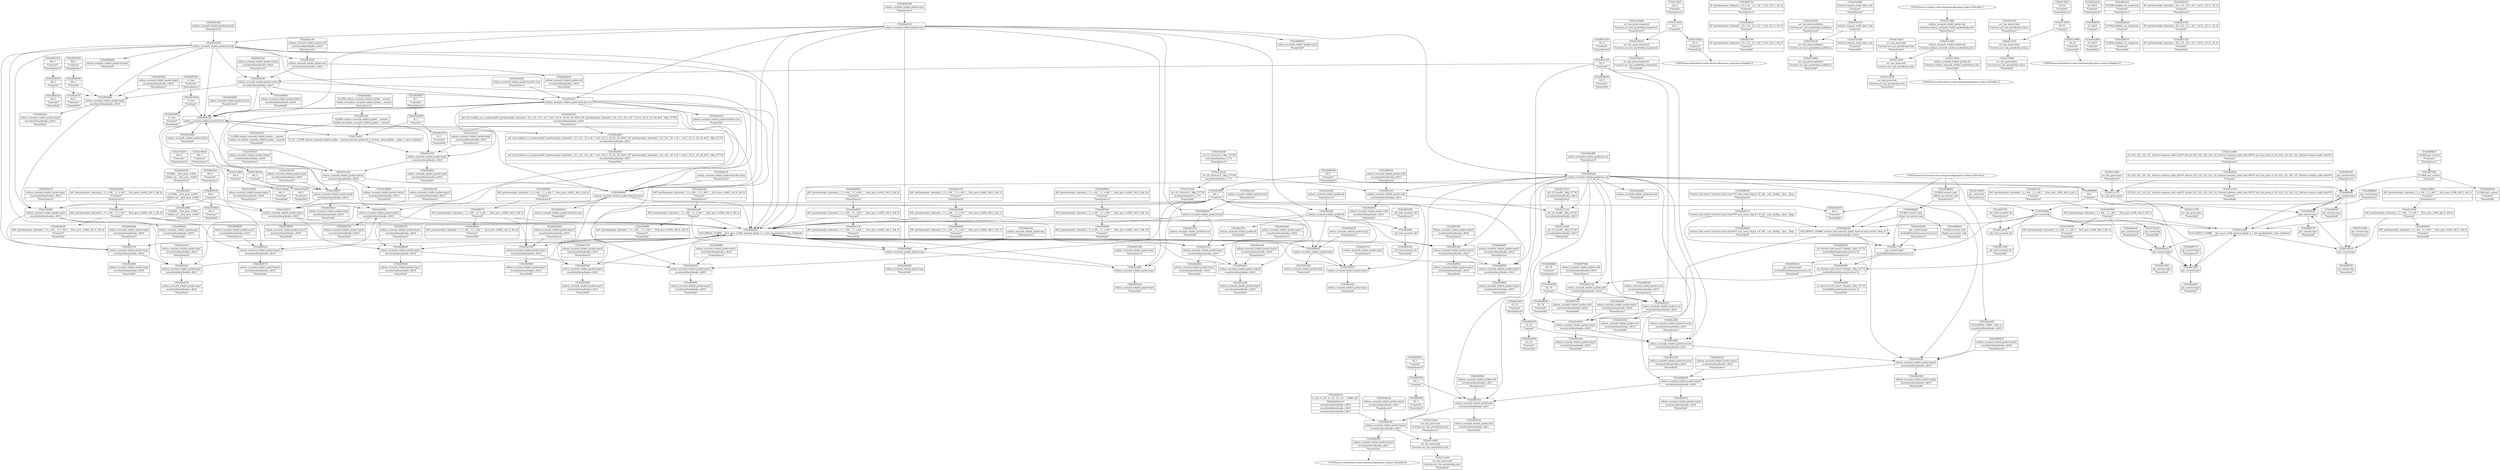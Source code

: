 digraph {
	CE0x4e02960 [shape=record,shape=Mrecord,label="{CE0x4e02960|selinux_secmark_relabel_packet:tmp16|security/selinux/hooks.c,4610}"]
	CE0x40df800 [shape=record,shape=Mrecord,label="{CE0x40df800|i64*_getelementptr_inbounds_(_11_x_i64_,_11_x_i64_*___llvm_gcov_ctr402,_i64_0,_i64_10)|*Constant*|*SummSource*}"]
	CE0x411e370 [shape=record,shape=Mrecord,label="{CE0x411e370|avc_has_perm:entry}"]
	CE0x411e4b0 [shape=record,shape=Mrecord,label="{CE0x411e4b0|avc_has_perm:entry|*SummSource*}"]
	CE0x40ebe30 [shape=record,shape=Mrecord,label="{CE0x40ebe30|get_current:tmp2}"]
	CE0x40d1b20 [shape=record,shape=Mrecord,label="{CE0x40d1b20|selinux_secmark_relabel_packet:do.body}"]
	CE0x40cbb20 [shape=record,shape=Mrecord,label="{CE0x40cbb20|selinux_secmark_relabel_packet:land.lhs.true|*SummSource*}"]
	CE0x40df120 [shape=record,shape=Mrecord,label="{CE0x40df120|selinux_secmark_relabel_packet:call6|security/selinux/hooks.c,4613|*SummSource*}"]
	CE0x41203e0 [shape=record,shape=Mrecord,label="{CE0x41203e0|avc_has_perm:requested|Function::avc_has_perm&Arg::requested::}"]
	CE0x40d1910 [shape=record,shape=Mrecord,label="{CE0x40d1910|i64_3|*Constant*|*SummSource*}"]
	CE0x40f2720 [shape=record,shape=Mrecord,label="{CE0x40f2720|i8*_getelementptr_inbounds_(_25_x_i8_,_25_x_i8_*_.str3,_i32_0,_i32_0)|*Constant*|*SummSource*}"]
	CE0x40ddfb0 [shape=record,shape=Mrecord,label="{CE0x40ddfb0|i64*_getelementptr_inbounds_(_2_x_i64_,_2_x_i64_*___llvm_gcov_ctr98,_i64_0,_i64_1)|*Constant*}"]
	CE0x40d24c0 [shape=record,shape=Mrecord,label="{CE0x40d24c0|selinux_secmark_relabel_packet:tmp1|*SummSink*}"]
	CE0x410c330 [shape=record,shape=Mrecord,label="{CE0x410c330|selinux_secmark_relabel_packet:tmp8|security/selinux/hooks.c,4610}"]
	CE0x40f7640 [shape=record,shape=Mrecord,label="{CE0x40f7640|selinux_secmark_relabel_packet:call4|security/selinux/hooks.c,4610|*SummSource*}"]
	CE0x40f56e0 [shape=record,shape=Mrecord,label="{CE0x40f56e0|selinux_secmark_relabel_packet:tmp5|security/selinux/hooks.c,4610|*SummSink*}"]
	CE0x54d4da0 [shape=record,shape=Mrecord,label="{CE0x54d4da0|GLOBAL:selinux_secmark_relabel_packet.__warned|Global_var:selinux_secmark_relabel_packet.__warned|*SummSource*}"]
	CE0x40eb280 [shape=record,shape=Mrecord,label="{CE0x40eb280|selinux_secmark_relabel_packet:bb|*SummSource*}"]
	CE0x40e3530 [shape=record,shape=Mrecord,label="{CE0x40e3530|i64_2|*Constant*|*SummSource*}"]
	CE0x40ef4e0 [shape=record,shape=Mrecord,label="{CE0x40ef4e0|i8_1|*Constant*|*SummSource*}"]
	CE0x410e7d0 [shape=record,shape=Mrecord,label="{CE0x410e7d0|selinux_secmark_relabel_packet:tmp10|security/selinux/hooks.c,4610|*SummSource*}"]
	CE0x40f4d40 [shape=record,shape=Mrecord,label="{CE0x40f4d40|get_current:entry|*SummSink*}"]
	CE0x411e060 [shape=record,shape=Mrecord,label="{CE0x411e060|i32_(i32,_i32,_i16,_i32,_%struct.common_audit_data*)*_bitcast_(i32_(i32,_i32,_i16,_i32,_%struct.common_audit_data.495*)*_avc_has_perm_to_i32_(i32,_i32,_i16,_i32,_%struct.common_audit_data*)*)|*Constant*|*SummSource*}"]
	CE0x40eeab0 [shape=record,shape=Mrecord,label="{CE0x40eeab0|i64*_getelementptr_inbounds_(_11_x_i64_,_11_x_i64_*___llvm_gcov_ctr402,_i64_0,_i64_8)|*Constant*}"]
	CE0x40f07d0 [shape=record,shape=Mrecord,label="{CE0x40f07d0|get_current:tmp|*SummSink*}"]
	CE0x40dd040 [shape=record,shape=Mrecord,label="{CE0x40dd040|i32_78|*Constant*|*SummSink*}"]
	CE0x40e8110 [shape=record,shape=Mrecord,label="{CE0x40e8110|%struct.task_struct*_(%struct.task_struct**)*_asm_movq_%gs:$_1:P_,$0_,_r,im,_dirflag_,_fpsr_,_flags_}"]
	CE0x4120cb0 [shape=record,shape=Mrecord,label="{CE0x4120cb0|avc_has_perm:auditdata|Function::avc_has_perm&Arg::auditdata::|*SummSource*}"]
	CE0x40f5670 [shape=record,shape=Mrecord,label="{CE0x40f5670|selinux_secmark_relabel_packet:tmp5|security/selinux/hooks.c,4610|*SummSource*}"]
	CE0x40f7920 [shape=record,shape=Mrecord,label="{CE0x40f7920|GLOBAL:get_current|*Constant*}"]
	CE0x40d00f0 [shape=record,shape=Mrecord,label="{CE0x40d00f0|selinux_secmark_relabel_packet:tobool|security/selinux/hooks.c,4610|*SummSink*}"]
	CE0x40f5230 [shape=record,shape=Mrecord,label="{CE0x40f5230|selinux_secmark_relabel_packet:call6|security/selinux/hooks.c,4613}"]
	CE0x40df2e0 [shape=record,shape=Mrecord,label="{CE0x40df2e0|i32_(i32,_i32,_i16,_i32,_%struct.common_audit_data*)*_bitcast_(i32_(i32,_i32,_i16,_i32,_%struct.common_audit_data.495*)*_avc_has_perm_to_i32_(i32,_i32,_i16,_i32,_%struct.common_audit_data*)*)|*Constant*}"]
	CE0x40e7660 [shape=record,shape=Mrecord,label="{CE0x40e7660|_call_void_mcount()_#3|*SummSink*}"]
	CE0x4108c20 [shape=record,shape=Mrecord,label="{CE0x4108c20|selinux_secmark_relabel_packet:tobool1|security/selinux/hooks.c,4610|*SummSource*}"]
	CE0x40d02a0 [shape=record,shape=Mrecord,label="{CE0x40d02a0|selinux_secmark_relabel_packet:if.then}"]
	CE0x40cfc20 [shape=record,shape=Mrecord,label="{CE0x40cfc20|selinux_secmark_relabel_packet:tobool|security/selinux/hooks.c,4610|*SummSource*}"]
	CE0x40f3f30 [shape=record,shape=Mrecord,label="{CE0x40f3f30|i32_1|*Constant*}"]
	"CONST[source:1(input),value:2(dynamic)][purpose:{object}][SrcIdx:1]"
	CE0x40eaf70 [shape=record,shape=Mrecord,label="{CE0x40eaf70|selinux_secmark_relabel_packet:bb|*SummSink*}"]
	CE0x40d1a70 [shape=record,shape=Mrecord,label="{CE0x40d1a70|i64*_getelementptr_inbounds_(_11_x_i64_,_11_x_i64_*___llvm_gcov_ctr402,_i64_0,_i64_1)|*Constant*|*SummSource*}"]
	CE0x40cf530 [shape=record,shape=Mrecord,label="{CE0x40cf530|i64_0|*Constant*}"]
	CE0x40ed500 [shape=record,shape=Mrecord,label="{CE0x40ed500|i64*_getelementptr_inbounds_(_11_x_i64_,_11_x_i64_*___llvm_gcov_ctr402,_i64_0,_i64_9)|*Constant*}"]
	CE0x40dc000 [shape=record,shape=Mrecord,label="{CE0x40dc000|selinux_secmark_relabel_packet:tmp22|security/selinux/hooks.c,4610|*SummSink*}"]
	"CONST[source:2(external),value:2(dynamic)][purpose:{subject}][SrcIdx:2]"
	CE0x40dfa90 [shape=record,shape=Mrecord,label="{CE0x40dfa90|selinux_secmark_relabel_packet:tmp20|security/selinux/hooks.c,4610|*SummSource*}"]
	CE0x40ea9a0 [shape=record,shape=Mrecord,label="{CE0x40ea9a0|i32_22|*Constant*|*SummSource*}"]
	CE0x41200a0 [shape=record,shape=Mrecord,label="{CE0x41200a0|i32_4|*Constant*|*SummSink*}"]
	CE0x410c3a0 [shape=record,shape=Mrecord,label="{CE0x410c3a0|selinux_secmark_relabel_packet:tobool1|security/selinux/hooks.c,4610}"]
	CE0x40ddb40 [shape=record,shape=Mrecord,label="{CE0x40ddb40|get_current:tmp1}"]
	"CONST[source:0(mediator),value:2(dynamic)][purpose:{object}][SnkIdx:2]"
	CE0x40dedf0 [shape=record,shape=Mrecord,label="{CE0x40dedf0|selinux_secmark_relabel_packet:tmp24|security/selinux/hooks.c,4611}"]
	CE0x410f950 [shape=record,shape=Mrecord,label="{CE0x410f950|selinux_secmark_relabel_packet:tmp10|security/selinux/hooks.c,4610|*SummSink*}"]
	CE0x4120210 [shape=record,shape=Mrecord,label="{CE0x4120210|avc_has_perm:requested|Function::avc_has_perm&Arg::requested::|*SummSink*}"]
	CE0x40dfcb0 [shape=record,shape=Mrecord,label="{CE0x40dfcb0|selinux_secmark_relabel_packet:tmp4|security/selinux/hooks.c,4610}"]
	CE0x411f3e0 [shape=record,shape=Mrecord,label="{CE0x411f3e0|avc_has_perm:tsid|Function::avc_has_perm&Arg::tsid::}"]
	CE0x40f45a0 [shape=record,shape=Mrecord,label="{CE0x40f45a0|selinux_secmark_relabel_packet:sid5|security/selinux/hooks.c,4611|*SummSink*}"]
	CE0x4100300 [shape=record,shape=Mrecord,label="{CE0x4100300|i64*_getelementptr_inbounds_(_2_x_i64_,_2_x_i64_*___llvm_gcov_ctr98,_i64_0,_i64_1)|*Constant*|*SummSink*}"]
	CE0x40f5750 [shape=record,shape=Mrecord,label="{CE0x40f5750|selinux_secmark_relabel_packet:tmp6|security/selinux/hooks.c,4610}"]
	CE0x40e6770 [shape=record,shape=Mrecord,label="{CE0x40e6770|get_current:tmp3|*SummSource*}"]
	CE0x411e1f0 [shape=record,shape=Mrecord,label="{CE0x411e1f0|i32_(i32,_i32,_i16,_i32,_%struct.common_audit_data*)*_bitcast_(i32_(i32,_i32,_i16,_i32,_%struct.common_audit_data.495*)*_avc_has_perm_to_i32_(i32,_i32,_i16,_i32,_%struct.common_audit_data*)*)|*Constant*|*SummSink*}"]
	CE0x40f0f30 [shape=record,shape=Mrecord,label="{CE0x40f0f30|i32_4610|*Constant*}"]
	CE0x40d8520 [shape=record,shape=Mrecord,label="{CE0x40d8520|GLOBAL:lockdep_rcu_suspicious|*Constant*}"]
	CE0x40dcfd0 [shape=record,shape=Mrecord,label="{CE0x40dcfd0|i32_78|*Constant*}"]
	CE0x40d5430 [shape=record,shape=Mrecord,label="{CE0x40d5430|_call_void_mcount()_#3|*SummSink*}"]
	CE0x411e790 [shape=record,shape=Mrecord,label="{CE0x411e790|avc_has_perm:entry|*SummSink*}"]
	CE0x40da4b0 [shape=record,shape=Mrecord,label="{CE0x40da4b0|selinux_secmark_relabel_packet:tmp17|security/selinux/hooks.c,4610|*SummSink*}"]
	CE0x413c540 [shape=record,shape=Mrecord,label="{CE0x413c540|get_current:tmp|*SummSource*}"]
	CE0x5591d00 [shape=record,shape=Mrecord,label="{CE0x5591d00|selinux_secmark_relabel_packet:tmp2|*SummSink*}"]
	CE0x410d570 [shape=record,shape=Mrecord,label="{CE0x410d570|selinux_secmark_relabel_packet:tmp10|security/selinux/hooks.c,4610}"]
	CE0x40d8eb0 [shape=record,shape=Mrecord,label="{CE0x40d8eb0|selinux_secmark_relabel_packet:tmp11|security/selinux/hooks.c,4610}"]
	CE0x40ec4f0 [shape=record,shape=Mrecord,label="{CE0x40ec4f0|selinux_secmark_relabel_packet:security|security/selinux/hooks.c,4610|*SummSource*}"]
	CE0x40defd0 [shape=record,shape=Mrecord,label="{CE0x40defd0|selinux_secmark_relabel_packet:tmp24|security/selinux/hooks.c,4611|*SummSink*}"]
	CE0x40f48e0 [shape=record,shape=Mrecord,label="{CE0x40f48e0|GLOBAL:current_task|Global_var:current_task|*SummSink*}"]
	CE0x40d7c30 [shape=record,shape=Mrecord,label="{CE0x40d7c30|selinux_secmark_relabel_packet:call4|security/selinux/hooks.c,4610}"]
	CE0x4109ea0 [shape=record,shape=Mrecord,label="{CE0x4109ea0|i64_5|*Constant*|*SummSource*}"]
	CE0x40cff90 [shape=record,shape=Mrecord,label="{CE0x40cff90|i64_1|*Constant*}"]
	CE0x40f3890 [shape=record,shape=Mrecord,label="{CE0x40f3890|i1_true|*Constant*|*SummSink*}"]
	CE0x40d2d00 [shape=record,shape=Mrecord,label="{CE0x40d2d00|COLLAPSED:_GCMRE___llvm_gcov_ctr402_internal_global_11_x_i64_zeroinitializer:_elem_0:default:}"]
	CE0x40ead40 [shape=record,shape=Mrecord,label="{CE0x40ead40|COLLAPSED:_CMRE:_elem_0::|security/selinux/hooks.c,4610}"]
	CE0x411f4c0 [shape=record,shape=Mrecord,label="{CE0x411f4c0|avc_has_perm:tsid|Function::avc_has_perm&Arg::tsid::|*SummSource*}"]
	CE0x4106980 [shape=record,shape=Mrecord,label="{CE0x4106980|selinux_secmark_relabel_packet:tmp5|security/selinux/hooks.c,4610}"]
	CE0x40f3c10 [shape=record,shape=Mrecord,label="{CE0x40f3c10|selinux_secmark_relabel_packet:tmp23|security/selinux/hooks.c,4610|*SummSource*}"]
	CE0x41401c0 [shape=record,shape=Mrecord,label="{CE0x41401c0|get_current:tmp}"]
	CE0x4122a40 [shape=record,shape=Mrecord,label="{CE0x4122a40|get_current:bb|*SummSink*}"]
	CE0x411fcc0 [shape=record,shape=Mrecord,label="{CE0x411fcc0|avc_has_perm:tclass|Function::avc_has_perm&Arg::tclass::|*SummSource*}"]
	"CONST[source:0(mediator),value:2(dynamic)][purpose:{object}][SnkIdx:1]"
	CE0x41216b0 [shape=record,shape=Mrecord,label="{CE0x41216b0|_ret_i32_%call6,_!dbg_!27745|security/selinux/hooks.c,4613|*SummSink*}"]
	CE0x40df1f0 [shape=record,shape=Mrecord,label="{CE0x40df1f0|selinux_secmark_relabel_packet:call6|security/selinux/hooks.c,4613|*SummSink*}"]
	CE0x40d6b20 [shape=record,shape=Mrecord,label="{CE0x40d6b20|GLOBAL:get_current|*Constant*|*SummSource*}"]
	CE0x40e3880 [shape=record,shape=Mrecord,label="{CE0x40e3880|selinux_secmark_relabel_packet:tmp14|security/selinux/hooks.c,4610|*SummSink*}"]
	CE0x40d0380 [shape=record,shape=Mrecord,label="{CE0x40d0380|i64_1|*Constant*|*SummSource*}"]
	CE0x410afb0 [shape=record,shape=Mrecord,label="{CE0x410afb0|i64_4|*Constant*}"]
	CE0x40dd240 [shape=record,shape=Mrecord,label="{CE0x40dd240|COLLAPSED:_GCMRE_current_task_external_global_%struct.task_struct*:_elem_0::|security/selinux/hooks.c,4610}"]
	CE0x40dc810 [shape=record,shape=Mrecord,label="{CE0x40dc810|i32_22|*Constant*}"]
	CE0x4121310 [shape=record,shape=Mrecord,label="{CE0x4121310|_ret_i32_%call6,_!dbg_!27745|security/selinux/hooks.c,4613}"]
	CE0x40ed750 [shape=record,shape=Mrecord,label="{CE0x40ed750|_call_void_lockdep_rcu_suspicious(i8*_getelementptr_inbounds_(_25_x_i8_,_25_x_i8_*_.str3,_i32_0,_i32_0),_i32_4610,_i8*_getelementptr_inbounds_(_45_x_i8_,_45_x_i8_*_.str12,_i32_0,_i32_0))_#10,_!dbg_!27729|security/selinux/hooks.c,4610|*SummSource*}"]
	CE0x40df920 [shape=record,shape=Mrecord,label="{CE0x40df920|selinux_secmark_relabel_packet:tmp19|security/selinux/hooks.c,4610|*SummSink*}"]
	CE0x40d9ed0 [shape=record,shape=Mrecord,label="{CE0x40d9ed0|selinux_secmark_relabel_packet:call|security/selinux/hooks.c,4610|*SummSink*}"]
	CE0x4121510 [shape=record,shape=Mrecord,label="{CE0x4121510|_ret_i32_%call6,_!dbg_!27745|security/selinux/hooks.c,4613|*SummSource*}"]
	CE0x57aefc0 [shape=record,shape=Mrecord,label="{CE0x57aefc0|0:_i8,_:_GCMR_selinux_secmark_relabel_packet.__warned_internal_global_i8_0,_section_.data.unlikely_,_align_1:_elem_0:default:}"]
	CE0x413c4d0 [shape=record,shape=Mrecord,label="{CE0x413c4d0|COLLAPSED:_GCMRE___llvm_gcov_ctr98_internal_global_2_x_i64_zeroinitializer:_elem_0:default:}"]
	CE0x40d2410 [shape=record,shape=Mrecord,label="{CE0x40d2410|selinux_secmark_relabel_packet:land.lhs.true2|*SummSink*}"]
	CE0x40da8b0 [shape=record,shape=Mrecord,label="{CE0x40da8b0|_ret_%struct.task_struct*_%tmp4,_!dbg_!27714|./arch/x86/include/asm/current.h,14|*SummSink*}"]
	CE0x40d58f0 [shape=record,shape=Mrecord,label="{CE0x40d58f0|selinux_secmark_relabel_packet:tmp13|security/selinux/hooks.c,4610|*SummSink*}"]
	CE0x4108d00 [shape=record,shape=Mrecord,label="{CE0x4108d00|selinux_secmark_relabel_packet:tobool1|security/selinux/hooks.c,4610|*SummSink*}"]
	CE0x40e3750 [shape=record,shape=Mrecord,label="{CE0x40e3750|selinux_secmark_relabel_packet:tmp14|security/selinux/hooks.c,4610|*SummSource*}"]
	"CONST[source:0(mediator),value:2(dynamic)][purpose:{subject}][SnkIdx:0]"
	CE0x40ee1c0 [shape=record,shape=Mrecord,label="{CE0x40ee1c0|selinux_secmark_relabel_packet:tmp17|security/selinux/hooks.c,4610}"]
	CE0x4140290 [shape=record,shape=Mrecord,label="{CE0x4140290|get_current:tmp4|./arch/x86/include/asm/current.h,14|*SummSource*}"]
	CE0x40ed820 [shape=record,shape=Mrecord,label="{CE0x40ed820|_call_void_lockdep_rcu_suspicious(i8*_getelementptr_inbounds_(_25_x_i8_,_25_x_i8_*_.str3,_i32_0,_i32_0),_i32_4610,_i8*_getelementptr_inbounds_(_45_x_i8_,_45_x_i8_*_.str12,_i32_0,_i32_0))_#10,_!dbg_!27729|security/selinux/hooks.c,4610|*SummSink*}"]
	CE0x40f20d0 [shape=record,shape=Mrecord,label="{CE0x40f20d0|selinux_secmark_relabel_packet:tmp11|security/selinux/hooks.c,4610|*SummSink*}"]
	CE0x40ddf00 [shape=record,shape=Mrecord,label="{CE0x40ddf00|i64*_getelementptr_inbounds_(_11_x_i64_,_11_x_i64_*___llvm_gcov_ctr402,_i64_0,_i64_0)|*Constant*|*SummSink*}"]
	CE0x40f43f0 [shape=record,shape=Mrecord,label="{CE0x40f43f0|i32_1|*Constant*|*SummSink*}"]
	CE0x4120370 [shape=record,shape=Mrecord,label="{CE0x4120370|%struct.common_audit_data*_null|*Constant*}"]
	CE0x40d3010 [shape=record,shape=Mrecord,label="{CE0x40d3010|selinux_secmark_relabel_packet:tmp12|security/selinux/hooks.c,4610}"]
	CE0x40eb7a0 [shape=record,shape=Mrecord,label="{CE0x40eb7a0|selinux_secmark_relabel_packet:tmp16|security/selinux/hooks.c,4610|*SummSink*}"]
	CE0x4120e80 [shape=record,shape=Mrecord,label="{CE0x4120e80|_ret_i32_%retval.0,_!dbg_!27728|security/selinux/avc.c,775|*SummSource*}"]
	CE0x40d7450 [shape=record,shape=Mrecord,label="{CE0x40d7450|i8*_getelementptr_inbounds_(_45_x_i8_,_45_x_i8_*_.str12,_i32_0,_i32_0)|*Constant*}"]
	CE0x40d45c0 [shape=record,shape=Mrecord,label="{CE0x40d45c0|0:_i32,_4:_i32,_8:_i32,_12:_i32,_:_CMRE_4,8_|*MultipleSource*|security/selinux/hooks.c,4610|security/selinux/hooks.c,4610|security/selinux/hooks.c,4611}"]
	CE0x40cbbd0 [shape=record,shape=Mrecord,label="{CE0x40cbbd0|i64*_getelementptr_inbounds_(_11_x_i64_,_11_x_i64_*___llvm_gcov_ctr402,_i64_0,_i64_1)|*Constant*}"]
	CE0x40d3360 [shape=record,shape=Mrecord,label="{CE0x40d3360|selinux_secmark_relabel_packet:tmp13|security/selinux/hooks.c,4610}"]
	CE0x40d0040 [shape=record,shape=Mrecord,label="{CE0x40d0040|selinux_secmark_relabel_packet:land.lhs.true2}"]
	CE0x411ddc0 [shape=record,shape=Mrecord,label="{CE0x411ddc0|_call_void_mcount()_#3}"]
	CE0x40e70d0 [shape=record,shape=Mrecord,label="{CE0x40e70d0|get_current:tmp3}"]
	CE0x40d4e20 [shape=record,shape=Mrecord,label="{CE0x40d4e20|selinux_secmark_relabel_packet:tmp|*SummSource*}"]
	CE0x40cfac0 [shape=record,shape=Mrecord,label="{CE0x40cfac0|selinux_secmark_relabel_packet:land.lhs.true}"]
	CE0x40ec930 [shape=record,shape=Mrecord,label="{CE0x40ec930|selinux_secmark_relabel_packet:tmp22|security/selinux/hooks.c,4610}"]
	CE0x40ce410 [shape=record,shape=Mrecord,label="{CE0x40ce410|selinux_secmark_relabel_packet:if.end|*SummSink*}"]
	CE0x40dce50 [shape=record,shape=Mrecord,label="{CE0x40dce50|i64*_getelementptr_inbounds_(_2_x_i64_,_2_x_i64_*___llvm_gcov_ctr98,_i64_0,_i64_1)|*Constant*|*SummSource*}"]
	CE0x40df6e0 [shape=record,shape=Mrecord,label="{CE0x40df6e0|i64*_getelementptr_inbounds_(_11_x_i64_,_11_x_i64_*___llvm_gcov_ctr402,_i64_0,_i64_6)|*Constant*|*SummSink*}"]
	CE0x40ce110 [shape=record,shape=Mrecord,label="{CE0x40ce110|selinux_secmark_relabel_packet:tmp3|*SummSource*}"]
	CE0x40deee0 [shape=record,shape=Mrecord,label="{CE0x40deee0|selinux_secmark_relabel_packet:tmp24|security/selinux/hooks.c,4611|*SummSource*}"]
	CE0x40eb410 [shape=record,shape=Mrecord,label="{CE0x40eb410|i64_1|*Constant*|*SummSink*}"]
	CE0x40cad40 [shape=record,shape=Mrecord,label="{CE0x40cad40|selinux_secmark_relabel_packet:tmp18|security/selinux/hooks.c,4610|*SummSink*}"]
	CE0x411f980 [shape=record,shape=Mrecord,label="{CE0x411f980|i16_42|*Constant*|*SummSink*}"]
	CE0x40cafd0 [shape=record,shape=Mrecord,label="{CE0x40cafd0|selinux_secmark_relabel_packet:tmp1}"]
	CE0x411fd60 [shape=record,shape=Mrecord,label="{CE0x411fd60|avc_has_perm:tclass|Function::avc_has_perm&Arg::tclass::|*SummSink*}"]
	CE0x40f1f70 [shape=record,shape=Mrecord,label="{CE0x40f1f70|selinux_secmark_relabel_packet:tmp11|security/selinux/hooks.c,4610|*SummSource*}"]
	CE0x40ca320 [shape=record,shape=Mrecord,label="{CE0x40ca320|i32_4610|*Constant*|*SummSource*}"]
	CE0x40f7d20 [shape=record,shape=Mrecord,label="{CE0x40f7d20|selinux_secmark_relabel_packet:tmp19|security/selinux/hooks.c,4610|*SummSource*}"]
	CE0x40ddcc0 [shape=record,shape=Mrecord,label="{CE0x40ddcc0|selinux_secmark_relabel_packet:tmp2}"]
	CE0x40f7ba0 [shape=record,shape=Mrecord,label="{CE0x40f7ba0|i64*_getelementptr_inbounds_(_11_x_i64_,_11_x_i64_*___llvm_gcov_ctr402,_i64_0,_i64_10)|*Constant*}"]
	CE0x40dd340 [shape=record,shape=Mrecord,label="{CE0x40dd340|selinux_secmark_relabel_packet:cred|security/selinux/hooks.c,4610|*SummSource*}"]
	CE0x4120c20 [shape=record,shape=Mrecord,label="{CE0x4120c20|avc_has_perm:auditdata|Function::avc_has_perm&Arg::auditdata::}"]
	CE0x40df8b0 [shape=record,shape=Mrecord,label="{CE0x40df8b0|i64*_getelementptr_inbounds_(_11_x_i64_,_11_x_i64_*___llvm_gcov_ctr402,_i64_0,_i64_10)|*Constant*|*SummSink*}"]
	CE0x411eba0 [shape=record,shape=Mrecord,label="{CE0x411eba0|avc_has_perm:ssid|Function::avc_has_perm&Arg::ssid::|*SummSource*}"]
	CE0x40d2c50 [shape=record,shape=Mrecord,label="{CE0x40d2c50|selinux_secmark_relabel_packet:land.lhs.true2|*SummSource*}"]
	CE0x40d1650 [shape=record,shape=Mrecord,label="{CE0x40d1650|i64_3|*Constant*}"]
	CE0x40dd0b0 [shape=record,shape=Mrecord,label="{CE0x40dd0b0|i32_78|*Constant*|*SummSource*}"]
	CE0x40f2670 [shape=record,shape=Mrecord,label="{CE0x40f2670|GLOBAL:lockdep_rcu_suspicious|*Constant*|*SummSink*}"]
	CE0x40f0860 [shape=record,shape=Mrecord,label="{CE0x40f0860|i64_1|*Constant*}"]
	CE0x40db6d0 [shape=record,shape=Mrecord,label="{CE0x40db6d0|i64*_getelementptr_inbounds_(_11_x_i64_,_11_x_i64_*___llvm_gcov_ctr402,_i64_0,_i64_1)|*Constant*|*SummSink*}"]
	CE0x40e75f0 [shape=record,shape=Mrecord,label="{CE0x40e75f0|_call_void_mcount()_#3|*SummSource*}"]
	CE0x40ddbb0 [shape=record,shape=Mrecord,label="{CE0x40ddbb0|get_current:tmp1|*SummSource*}"]
	CE0x40d7530 [shape=record,shape=Mrecord,label="{CE0x40d7530|i8*_getelementptr_inbounds_(_45_x_i8_,_45_x_i8_*_.str12,_i32_0,_i32_0)|*Constant*|*SummSink*}"]
	CE0x40cb1b0 [shape=record,shape=Mrecord,label="{CE0x40cb1b0|selinux_secmark_relabel_packet:call|security/selinux/hooks.c,4610}"]
	CE0x41210d0 [shape=record,shape=Mrecord,label="{CE0x41210d0|i64*_getelementptr_inbounds_(_2_x_i64_,_2_x_i64_*___llvm_gcov_ctr98,_i64_0,_i64_0)|*Constant*}"]
	CE0x40e04c0 [shape=record,shape=Mrecord,label="{CE0x40e04c0|selinux_secmark_relabel_packet:tmp21|security/selinux/hooks.c,4610}"]
	CE0x40de0c0 [shape=record,shape=Mrecord,label="{CE0x40de0c0|selinux_secmark_relabel_packet:land.lhs.true|*SummSink*}"]
	CE0x40d95e0 [shape=record,shape=Mrecord,label="{CE0x40d95e0|selinux_secmark_relabel_packet:tmp15|security/selinux/hooks.c,4610}"]
	CE0x40ca4b0 [shape=record,shape=Mrecord,label="{CE0x40ca4b0|i32_4610|*Constant*|*SummSink*}"]
	CE0x40d4080 [shape=record,shape=Mrecord,label="{CE0x40d4080|i64*_getelementptr_inbounds_(_11_x_i64_,_11_x_i64_*___llvm_gcov_ctr402,_i64_0,_i64_9)|*Constant*|*SummSource*}"]
	CE0x40ec140 [shape=record,shape=Mrecord,label="{CE0x40ec140|selinux_secmark_relabel_packet:call|security/selinux/hooks.c,4610|*SummSource*}"]
	CE0x40dafb0 [shape=record,shape=Mrecord,label="{CE0x40dafb0|get_current:bb}"]
	CE0x40dbb80 [shape=record,shape=Mrecord,label="{CE0x40dbb80|GLOBAL:current_task|Global_var:current_task|*SummSource*}"]
	CE0x40cfb70 [shape=record,shape=Mrecord,label="{CE0x40cfb70|i64_2|*Constant*|*SummSink*}"]
	CE0x40f0270 [shape=record,shape=Mrecord,label="{CE0x40f0270|i64*_getelementptr_inbounds_(_11_x_i64_,_11_x_i64_*___llvm_gcov_ctr402,_i64_0,_i64_6)|*Constant*}"]
	CE0x40cbc80 [shape=record,shape=Mrecord,label="{CE0x40cbc80|selinux_secmark_relabel_packet:tobool|security/selinux/hooks.c,4610}"]
	CE0x40d74c0 [shape=record,shape=Mrecord,label="{CE0x40d74c0|i8*_getelementptr_inbounds_(_45_x_i8_,_45_x_i8_*_.str12,_i32_0,_i32_0)|*Constant*|*SummSource*}"]
	CE0x5591d70 [shape=record,shape=Mrecord,label="{CE0x5591d70|selinux_secmark_relabel_packet:tmp3}"]
	CE0x40ec560 [shape=record,shape=Mrecord,label="{CE0x40ec560|selinux_secmark_relabel_packet:security|security/selinux/hooks.c,4610|*SummSink*}"]
	CE0x410c410 [shape=record,shape=Mrecord,label="{CE0x410c410|selinux_secmark_relabel_packet:tmp8|security/selinux/hooks.c,4610|*SummSource*}"]
	CE0x40ee5a0 [shape=record,shape=Mrecord,label="{CE0x40ee5a0|GLOBAL:selinux_secmark_relabel_packet.__warned|Global_var:selinux_secmark_relabel_packet.__warned}"]
	CE0x40cf960 [shape=record,shape=Mrecord,label="{CE0x40cf960|selinux_secmark_relabel_packet:tmp}"]
	CE0x4e02b60 [shape=record,shape=Mrecord,label="{CE0x4e02b60|selinux_secmark_relabel_packet:tmp16|security/selinux/hooks.c,4610|*SummSource*}"]
	CE0x40f2790 [shape=record,shape=Mrecord,label="{CE0x40f2790|i8*_getelementptr_inbounds_(_25_x_i8_,_25_x_i8_*_.str3,_i32_0,_i32_0)|*Constant*|*SummSink*}"]
	CE0x40d2ed0 [shape=record,shape=Mrecord,label="{CE0x40d2ed0|i64*_getelementptr_inbounds_(_11_x_i64_,_11_x_i64_*___llvm_gcov_ctr402,_i64_0,_i64_0)|*Constant*|*SummSource*}"]
	CE0x411f6c0 [shape=record,shape=Mrecord,label="{CE0x411f6c0|i16_42|*Constant*|*SummSource*}"]
	CE0x411faf0 [shape=record,shape=Mrecord,label="{CE0x411faf0|i32_4|*Constant*}"]
	CE0x41208b0 [shape=record,shape=Mrecord,label="{CE0x41208b0|avc_has_perm:auditdata|Function::avc_has_perm&Arg::auditdata::|*SummSink*}"]
	CE0x40dbe90 [shape=record,shape=Mrecord,label="{CE0x40dbe90|selinux_secmark_relabel_packet:tmp23|security/selinux/hooks.c,4610}"]
	CE0x40d0640 [shape=record,shape=Mrecord,label="{CE0x40d0640|i64_2|*Constant*}"]
	CE0x40cb9c0 [shape=record,shape=Mrecord,label="{CE0x40cb9c0|GLOBAL:__llvm_gcov_ctr402|Global_var:__llvm_gcov_ctr402}"]
	CE0x411ffc0 [shape=record,shape=Mrecord,label="{CE0x411ffc0|i32_4|*Constant*|*SummSource*}"]
	CE0x40dcd80 [shape=record,shape=Mrecord,label="{CE0x40dcd80|selinux_secmark_relabel_packet:do.end|*SummSource*}"]
	CE0x40ed6b0 [shape=record,shape=Mrecord,label="{CE0x40ed6b0|_call_void_lockdep_rcu_suspicious(i8*_getelementptr_inbounds_(_25_x_i8_,_25_x_i8_*_.str3,_i32_0,_i32_0),_i32_4610,_i8*_getelementptr_inbounds_(_45_x_i8_,_45_x_i8_*_.str12,_i32_0,_i32_0))_#10,_!dbg_!27729|security/selinux/hooks.c,4610}"]
	CE0x40d06f0 [shape=record,shape=Mrecord,label="{CE0x40d06f0|selinux_secmark_relabel_packet:tmp|*SummSink*}"]
	"CONST[source:0(mediator),value:0(static)][purpose:{operation}][SnkIdx:3]"
	CE0x410b140 [shape=record,shape=Mrecord,label="{CE0x410b140|selinux_secmark_relabel_packet:tmp9|security/selinux/hooks.c,4610|*SummSource*}"]
	CE0x40d8c00 [shape=record,shape=Mrecord,label="{CE0x40d8c00|i32_0|*Constant*|*SummSink*}"]
	CE0x4120a30 [shape=record,shape=Mrecord,label="{CE0x4120a30|_ret_i32_%retval.0,_!dbg_!27728|security/selinux/avc.c,775}"]
	CE0x40efa90 [shape=record,shape=Mrecord,label="{CE0x40efa90|_call_void_mcount()_#3}"]
	CE0x40dc690 [shape=record,shape=Mrecord,label="{CE0x40dc690|selinux_secmark_relabel_packet:tmp21|security/selinux/hooks.c,4610|*SummSource*}"]
	CE0x40f4c80 [shape=record,shape=Mrecord,label="{CE0x40f4c80|get_current:entry|*SummSource*}"]
	CE0x4108c90 [shape=record,shape=Mrecord,label="{CE0x4108c90|i64_5|*Constant*}"]
	CE0x410b0d0 [shape=record,shape=Mrecord,label="{CE0x410b0d0|i64_4|*Constant*|*SummSink*}"]
	CE0x40cb080 [shape=record,shape=Mrecord,label="{CE0x40cb080|selinux_secmark_relabel_packet:if.then|*SummSource*}"]
	CE0x40ee610 [shape=record,shape=Mrecord,label="{CE0x40ee610|selinux_secmark_relabel_packet:tmp7|security/selinux/hooks.c,4610|*SummSource*}"]
	CE0x40f3d70 [shape=record,shape=Mrecord,label="{CE0x40f3d70|selinux_secmark_relabel_packet:tmp23|security/selinux/hooks.c,4610|*SummSink*}"]
	CE0x40d80a0 [shape=record,shape=Mrecord,label="{CE0x40d80a0|selinux_secmark_relabel_packet:if.end}"]
	CE0x411fc50 [shape=record,shape=Mrecord,label="{CE0x411fc50|avc_has_perm:tclass|Function::avc_has_perm&Arg::tclass::}"]
	CE0x40df990 [shape=record,shape=Mrecord,label="{CE0x40df990|selinux_secmark_relabel_packet:tmp20|security/selinux/hooks.c,4610}"]
	CE0x40d1440 [shape=record,shape=Mrecord,label="{CE0x40d1440|selinux_secmark_relabel_packet:do.body|*SummSource*}"]
	CE0x40ee150 [shape=record,shape=Mrecord,label="{CE0x40ee150|i64*_getelementptr_inbounds_(_11_x_i64_,_11_x_i64_*___llvm_gcov_ctr402,_i64_0,_i64_9)|*Constant*|*SummSink*}"]
	CE0x40f4af0 [shape=record,shape=Mrecord,label="{CE0x40f4af0|get_current:entry}"]
	CE0x40d2200 [shape=record,shape=Mrecord,label="{CE0x40d2200|_call_void_mcount()_#3|*SummSource*}"]
	CE0x40d9ad0 [shape=record,shape=Mrecord,label="{CE0x40d9ad0|selinux_secmark_relabel_packet:do.end}"]
	CE0x40dfbb0 [shape=record,shape=Mrecord,label="{CE0x40dfbb0|selinux_secmark_relabel_packet:tmp20|security/selinux/hooks.c,4610|*SummSink*}"]
	CE0x40ebea0 [shape=record,shape=Mrecord,label="{CE0x40ebea0|get_current:tmp2|*SummSource*}"]
	CE0x40d9570 [shape=record,shape=Mrecord,label="{CE0x40d9570|selinux_secmark_relabel_packet:tmp15|security/selinux/hooks.c,4610|*SummSink*}"]
	CE0x40f3700 [shape=record,shape=Mrecord,label="{CE0x40f3700|i1_true|*Constant*|*SummSource*}"]
	CE0x40f2da0 [shape=record,shape=Mrecord,label="{CE0x40f2da0|selinux_secmark_relabel_packet:tmp7|security/selinux/hooks.c,4610}"]
	CE0x40ce3a0 [shape=record,shape=Mrecord,label="{CE0x40ce3a0|selinux_secmark_relabel_packet:if.end|*SummSource*}"]
	CE0x40e39e0 [shape=record,shape=Mrecord,label="{CE0x40e39e0|i1_true|*Constant*}"]
	CE0x40ebf90 [shape=record,shape=Mrecord,label="{CE0x40ebf90|selinux_secmark_relabel_packet:tmp6|security/selinux/hooks.c,4610|*SummSink*}"]
	CE0x40dbd10 [shape=record,shape=Mrecord,label="{CE0x40dbd10|selinux_secmark_relabel_packet:tmp22|security/selinux/hooks.c,4610|*SummSource*}"]
	CE0x40e7000 [shape=record,shape=Mrecord,label="{CE0x40e7000|get_current:tmp2|*SummSink*}"]
	CE0x40d5380 [shape=record,shape=Mrecord,label="{CE0x40d5380|selinux_secmark_relabel_packet:entry|*SummSource*}"]
	CE0x40ea880 [shape=record,shape=Mrecord,label="{CE0x40ea880|GLOBAL:__llvm_gcov_ctr402|Global_var:__llvm_gcov_ctr402|*SummSink*}"]
	CE0x54d4e70 [shape=record,shape=Mrecord,label="{CE0x54d4e70|GLOBAL:selinux_secmark_relabel_packet.__warned|Global_var:selinux_secmark_relabel_packet.__warned|*SummSink*}"]
	CE0x40d3560 [shape=record,shape=Mrecord,label="{CE0x40d3560|selinux_secmark_relabel_packet:tmp14|security/selinux/hooks.c,4610}"]
	CE0x40d9650 [shape=record,shape=Mrecord,label="{CE0x40d9650|selinux_secmark_relabel_packet:tmp15|security/selinux/hooks.c,4610|*SummSource*}"]
	CE0x40f4dd0 [shape=record,shape=Mrecord,label="{CE0x40f4dd0|_ret_%struct.task_struct*_%tmp4,_!dbg_!27714|./arch/x86/include/asm/current.h,14}"]
	CE0x4120ef0 [shape=record,shape=Mrecord,label="{CE0x4120ef0|_ret_i32_%retval.0,_!dbg_!27728|security/selinux/avc.c,775|*SummSink*}"]
	CE0x40dd1d0 [shape=record,shape=Mrecord,label="{CE0x40dd1d0|selinux_secmark_relabel_packet:cred|security/selinux/hooks.c,4610}"]
	CE0x40f4260 [shape=record,shape=Mrecord,label="{CE0x40f4260|i32_1|*Constant*|*SummSource*}"]
	CE0x40dba80 [shape=record,shape=Mrecord,label="{CE0x40dba80|GLOBAL:current_task|Global_var:current_task}"]
	CE0x40e2e70 [shape=record,shape=Mrecord,label="{CE0x40e2e70|selinux_secmark_relabel_packet:tmp7|security/selinux/hooks.c,4610|*SummSink*}"]
	CE0x40ed640 [shape=record,shape=Mrecord,label="{CE0x40ed640|i8*_getelementptr_inbounds_(_25_x_i8_,_25_x_i8_*_.str3,_i32_0,_i32_0)|*Constant*}"]
	CE0x40eab00 [shape=record,shape=Mrecord,label="{CE0x40eab00|i32_22|*Constant*|*SummSink*}"]
	CE0x411f530 [shape=record,shape=Mrecord,label="{CE0x411f530|avc_has_perm:tsid|Function::avc_has_perm&Arg::tsid::|*SummSink*}"]
	CE0x40f4730 [shape=record,shape=Mrecord,label="{CE0x40f4730|selinux_secmark_relabel_packet:sid5|security/selinux/hooks.c,4611}"]
	CE0x410d470 [shape=record,shape=Mrecord,label="{CE0x410d470|selinux_secmark_relabel_packet:tmp9|security/selinux/hooks.c,4610}"]
	CE0x40cb520 [shape=record,shape=Mrecord,label="{CE0x40cb520|GLOBAL:__llvm_gcov_ctr402|Global_var:__llvm_gcov_ctr402|*SummSource*}"]
	CE0x411ed00 [shape=record,shape=Mrecord,label="{CE0x411ed00|selinux_secmark_relabel_packet:sid|Function::selinux_secmark_relabel_packet&Arg::sid::}"]
	CE0x40ec1e0 [shape=record,shape=Mrecord,label="{CE0x40ec1e0|i32_0|*Constant*}"]
	CE0x40e7720 [shape=record,shape=Mrecord,label="{CE0x40e7720|get_current:tmp4|./arch/x86/include/asm/current.h,14}"]
	CE0x4120760 [shape=record,shape=Mrecord,label="{CE0x4120760|%struct.common_audit_data*_null|*Constant*|*SummSink*}"]
	CE0x40dc9a0 [shape=record,shape=Mrecord,label="{CE0x40dc9a0|selinux_secmark_relabel_packet:tmp21|security/selinux/hooks.c,4610|*SummSink*}"]
	CE0x40d2e60 [shape=record,shape=Mrecord,label="{CE0x40d2e60|i64*_getelementptr_inbounds_(_11_x_i64_,_11_x_i64_*___llvm_gcov_ctr402,_i64_0,_i64_0)|*Constant*}"]
	CE0x4122880 [shape=record,shape=Mrecord,label="{CE0x4122880|get_current:bb|*SummSource*}"]
	CE0x40e68a0 [shape=record,shape=Mrecord,label="{CE0x40e68a0|get_current:tmp3|*SummSink*}"]
	CE0x40dba10 [shape=record,shape=Mrecord,label="{CE0x40dba10|get_current:tmp4|./arch/x86/include/asm/current.h,14|*SummSink*}"]
	CE0x411ef00 [shape=record,shape=Mrecord,label="{CE0x411ef00|selinux_secmark_relabel_packet:sid|Function::selinux_secmark_relabel_packet&Arg::sid::|*SummSource*}"]
	CE0x411f650 [shape=record,shape=Mrecord,label="{CE0x411f650|i16_42|*Constant*}"]
	CE0x40dd720 [shape=record,shape=Mrecord,label="{CE0x40dd720|get_current:tmp1|*SummSink*}"]
	CE0x40d66d0 [shape=record,shape=Mrecord,label="{CE0x40d66d0|%struct.task_struct*_(%struct.task_struct**)*_asm_movq_%gs:$_1:P_,$0_,_r,im,_dirflag_,_fpsr_,_flags_|*SummSink*}"]
	CE0x40ddc50 [shape=record,shape=Mrecord,label="{CE0x40ddc50|selinux_secmark_relabel_packet:tmp2|*SummSource*}"]
	CE0x40edf50 [shape=record,shape=Mrecord,label="{CE0x40edf50|selinux_secmark_relabel_packet:tmp8|security/selinux/hooks.c,4610|*SummSink*}"]
	CE0x40cf4c0 [shape=record,shape=Mrecord,label="{CE0x40cf4c0|selinux_secmark_relabel_packet:tmp4|security/selinux/hooks.c,4610|*SummSink*}"]
	CE0x40f25e0 [shape=record,shape=Mrecord,label="{CE0x40f25e0|GLOBAL:lockdep_rcu_suspicious|*Constant*|*SummSource*}"]
	CE0x40dad60 [shape=record,shape=Mrecord,label="{CE0x40dad60|selinux_secmark_relabel_packet:do.end|*SummSink*}"]
	CE0x40da6c0 [shape=record,shape=Mrecord,label="{CE0x40da6c0|selinux_secmark_relabel_packet:tmp18|security/selinux/hooks.c,4610}"]
	CE0x411ec40 [shape=record,shape=Mrecord,label="{CE0x411ec40|avc_has_perm:ssid|Function::avc_has_perm&Arg::ssid::|*SummSink*}"]
	CE0x4109e30 [shape=record,shape=Mrecord,label="{CE0x4109e30|i64_5|*Constant*|*SummSink*}"]
	CE0x40d9320 [shape=record,shape=Mrecord,label="{CE0x40d9320|i64*_getelementptr_inbounds_(_11_x_i64_,_11_x_i64_*___llvm_gcov_ctr402,_i64_0,_i64_8)|*Constant*|*SummSink*}"]
	CE0x40f0420 [shape=record,shape=Mrecord,label="{CE0x40f0420|i64*_getelementptr_inbounds_(_2_x_i64_,_2_x_i64_*___llvm_gcov_ctr98,_i64_0,_i64_0)|*Constant*|*SummSink*}"]
	CE0x40d65f0 [shape=record,shape=Mrecord,label="{CE0x40d65f0|%struct.task_struct*_(%struct.task_struct**)*_asm_movq_%gs:$_1:P_,$0_,_r,im,_dirflag_,_fpsr_,_flags_|*SummSource*}"]
	CE0x40cf5a0 [shape=record,shape=Mrecord,label="{CE0x40cf5a0|i64_0|*Constant*|*SummSource*}"]
	CE0x40da440 [shape=record,shape=Mrecord,label="{CE0x40da440|selinux_secmark_relabel_packet:tmp17|security/selinux/hooks.c,4610|*SummSource*}"]
	CE0x40cac40 [shape=record,shape=Mrecord,label="{CE0x40cac40|selinux_secmark_relabel_packet:tmp18|security/selinux/hooks.c,4610|*SummSource*}"]
	CE0x40efa20 [shape=record,shape=Mrecord,label="{CE0x40efa20|selinux_secmark_relabel_packet:tmp3|*SummSink*}"]
	CE0x40d6cb0 [shape=record,shape=Mrecord,label="{CE0x40d6cb0|GLOBAL:get_current|*Constant*|*SummSink*}"]
	CE0x40f1260 [shape=record,shape=Mrecord,label="{CE0x40f1260|selinux_secmark_relabel_packet:tmp19|security/selinux/hooks.c,4610}"]
	CE0x40e0100 [shape=record,shape=Mrecord,label="{CE0x40e0100|selinux_secmark_relabel_packet:cred|security/selinux/hooks.c,4610|*SummSink*}"]
	CE0x40ec250 [shape=record,shape=Mrecord,label="{CE0x40ec250|i32_0|*Constant*|*SummSource*}"]
	CE0x40f1680 [shape=record,shape=Mrecord,label="{CE0x40f1680|selinux_secmark_relabel_packet:tmp4|security/selinux/hooks.c,4610|*SummSource*}"]
	CE0x40f00f0 [shape=record,shape=Mrecord,label="{CE0x40f00f0|selinux_secmark_relabel_packet:tmp12|security/selinux/hooks.c,4610|*SummSink*}"]
	CE0x40eb520 [shape=record,shape=Mrecord,label="{CE0x40eb520|selinux_secmark_relabel_packet:entry}"]
	CE0x40da0b0 [shape=record,shape=Mrecord,label="{CE0x40da0b0|selinux_secmark_relabel_packet:tmp6|security/selinux/hooks.c,4610|*SummSource*}"]
	CE0x40ef350 [shape=record,shape=Mrecord,label="{CE0x40ef350|i8_1|*Constant*|*SummSink*}"]
	CE0x40f49e0 [shape=record,shape=Mrecord,label="{CE0x40f49e0|selinux_secmark_relabel_packet:sid5|security/selinux/hooks.c,4611|*SummSource*}"]
	CE0x411e920 [shape=record,shape=Mrecord,label="{CE0x411e920|avc_has_perm:ssid|Function::avc_has_perm&Arg::ssid::}"]
	CE0x411f030 [shape=record,shape=Mrecord,label="{CE0x411f030|selinux_secmark_relabel_packet:sid|Function::selinux_secmark_relabel_packet&Arg::sid::|*SummSink*}"]
	CE0x40cb680 [shape=record,shape=Mrecord,label="{CE0x40cb680|selinux_secmark_relabel_packet:if.then|*SummSink*}"]
	CE0x41204b0 [shape=record,shape=Mrecord,label="{CE0x41204b0|avc_has_perm:requested|Function::avc_has_perm&Arg::requested::|*SummSource*}"]
	CE0x4128810 [shape=record,shape=Mrecord,label="{CE0x4128810|i64*_getelementptr_inbounds_(_2_x_i64_,_2_x_i64_*___llvm_gcov_ctr98,_i64_0,_i64_0)|*Constant*|*SummSource*}"]
	CE0x40df400 [shape=record,shape=Mrecord,label="{CE0x40df400|i64*_getelementptr_inbounds_(_11_x_i64_,_11_x_i64_*___llvm_gcov_ctr402,_i64_0,_i64_6)|*Constant*|*SummSource*}"]
	CE0x40d1180 [shape=record,shape=Mrecord,label="{CE0x40d1180|selinux_secmark_relabel_packet:tmp1|*SummSource*}"]
	CE0x40eadb0 [shape=record,shape=Mrecord,label="{CE0x40eadb0|selinux_secmark_relabel_packet:security|security/selinux/hooks.c,4610}"]
	CE0x40d92b0 [shape=record,shape=Mrecord,label="{CE0x40d92b0|i64*_getelementptr_inbounds_(_11_x_i64_,_11_x_i64_*___llvm_gcov_ctr402,_i64_0,_i64_8)|*Constant*|*SummSource*}"]
	CE0x4106850 [shape=record,shape=Mrecord,label="{CE0x4106850|i64_0|*Constant*|*SummSink*}"]
	CE0x40eb900 [shape=record,shape=Mrecord,label="{CE0x40eb900|i8_1|*Constant*}"]
	CE0x40da810 [shape=record,shape=Mrecord,label="{CE0x40da810|_ret_%struct.task_struct*_%tmp4,_!dbg_!27714|./arch/x86/include/asm/current.h,14|*SummSource*}"]
	CE0x40eff90 [shape=record,shape=Mrecord,label="{CE0x40eff90|selinux_secmark_relabel_packet:tmp12|security/selinux/hooks.c,4610|*SummSource*}"]
	CE0x40d3460 [shape=record,shape=Mrecord,label="{CE0x40d3460|selinux_secmark_relabel_packet:tmp13|security/selinux/hooks.c,4610|*SummSource*}"]
	CE0x40d0d60 [shape=record,shape=Mrecord,label="{CE0x40d0d60|selinux_secmark_relabel_packet:do.body|*SummSink*}"]
	CE0x57af0c0 [shape=record,shape=Mrecord,label="{CE0x57af0c0|i64_4|*Constant*|*SummSource*}"]
	CE0x40d01a0 [shape=record,shape=Mrecord,label="{CE0x40d01a0|i64_3|*Constant*|*SummSink*}"]
	CE0x40d0850 [shape=record,shape=Mrecord,label="{CE0x40d0850|selinux_secmark_relabel_packet:entry|*SummSink*}"]
	CE0x41206f0 [shape=record,shape=Mrecord,label="{CE0x41206f0|%struct.common_audit_data*_null|*Constant*|*SummSource*}"]
	CE0x40f1840 [shape=record,shape=Mrecord,label="{CE0x40f1840|selinux_secmark_relabel_packet:bb}"]
	CE0x410d5e0 [shape=record,shape=Mrecord,label="{CE0x410d5e0|selinux_secmark_relabel_packet:tmp9|security/selinux/hooks.c,4610|*SummSink*}"]
	CE0x40f77a0 [shape=record,shape=Mrecord,label="{CE0x40f77a0|selinux_secmark_relabel_packet:call4|security/selinux/hooks.c,4610|*SummSink*}"]
	CE0x40cb9c0 -> CE0x40ea880
	CE0x411e370 -> CE0x411e790
	CE0x411e060 -> CE0x40df2e0
	CE0x4122880 -> CE0x40dafb0
	CE0x4128810 -> CE0x41210d0
	CE0x40d0040 -> CE0x40d3360
	CE0x40cfac0 -> CE0x40de0c0
	CE0x40f0270 -> CE0x40d3360
	CE0x40cff90 -> CE0x40cafd0
	CE0x40f5230 -> CE0x40df1f0
	CE0x40d9ad0 -> CE0x40f4730
	CE0x40ec1e0 -> CE0x40eadb0
	CE0x40e04c0 -> CE0x40eadb0
	CE0x40dbd10 -> CE0x40ec930
	CE0x40ea9a0 -> CE0x40dc810
	CE0x40ddfb0 -> CE0x4100300
	CE0x40f7ba0 -> CE0x40f1260
	CE0x40d7c30 -> CE0x40dd1d0
	CE0x40eb520 -> CE0x40cafd0
	CE0x411faf0 -> CE0x41200a0
	CE0x40deee0 -> CE0x40dedf0
	CE0x40df120 -> CE0x40f5230
	CE0x40f25e0 -> CE0x40d8520
	CE0x40ec1e0 -> CE0x40dd1d0
	CE0x40ec1e0 -> CE0x40cbc80
	CE0x40d9ad0 -> CE0x40f5230
	CE0x410c3a0 -> CE0x4108d00
	CE0x40cff90 -> CE0x4e02960
	CE0x40dfcb0 -> CE0x40cf4c0
	CE0x40cbbd0 -> CE0x40d2d00
	CE0x411ef00 -> CE0x411ed00
	CE0x40d1a70 -> CE0x40cbbd0
	CE0x40eb900 -> CE0x57aefc0
	CE0x410d570 -> CE0x40d2d00
	CE0x40f4260 -> CE0x40f3f30
	CE0x40d2d00 -> CE0x40d3360
	CE0x41401c0 -> CE0x40ddb40
	CE0x4120e80 -> CE0x4120a30
	"CONST[source:1(input),value:2(dynamic)][purpose:{object}][SrcIdx:1]" -> CE0x411ef00
	CE0x40cff90 -> CE0x40f2da0
	CE0x40f1840 -> CE0x40efa90
	CE0x40d74c0 -> CE0x40d7450
	CE0x40e3750 -> CE0x40d3560
	CE0x4108c20 -> CE0x410c3a0
	CE0x40ddb40 -> CE0x413c4d0
	CE0x40cb9c0 -> CE0x410d570
	CE0x57aefc0 -> CE0x410c330
	CE0x40ebe30 -> CE0x40e70d0
	CE0x40da0b0 -> CE0x40f5750
	CE0x40d02a0 -> CE0x57aefc0
	CE0x40ec4f0 -> CE0x40eadb0
	CE0x40d2d00 -> CE0x40d95e0
	CE0x40dafb0 -> CE0x40e7720
	CE0x41200a0 -> "CONST[source:0(mediator),value:0(static)][purpose:{operation}][SnkIdx:3]"
	CE0x40dbe90 -> CE0x40f4730
	CE0x40e70d0 -> CE0x40e68a0
	CE0x40df990 -> CE0x40dfbb0
	CE0x40dd0b0 -> CE0x40dcfd0
	CE0x40ce110 -> CE0x5591d70
	CE0x410d570 -> CE0x410f950
	CE0x411f4c0 -> CE0x411f3e0
	CE0x40d0040 -> CE0x40d02a0
	CE0x40d0040 -> CE0x40d2d00
	CE0x4121310 -> CE0x41216b0
	CE0x40eb520 -> CE0x40d9ad0
	CE0x40f4730 -> CE0x40f45a0
	CE0x40e6770 -> CE0x40e70d0
	CE0x40ed500 -> CE0x40ee1c0
	CE0x411e4b0 -> CE0x411e370
	CE0x40ee5a0 -> CE0x54d4e70
	CE0x40f0860 -> CE0x40ddb40
	CE0x40cf5a0 -> CE0x40cf530
	CE0x410d470 -> CE0x410d570
	CE0x40eb520 -> CE0x40cf960
	CE0x40cbc80 -> CE0x40cfac0
	CE0x4106980 -> CE0x40f56e0
	CE0x40e8110 -> CE0x40e7720
	CE0x40d8520 -> CE0x40f2670
	CE0x40ee5a0 -> CE0x410c330
	CE0x40f0860 -> CE0x40e70d0
	CE0x40dcfd0 -> CE0x40dd040
	CE0x40cfac0 -> CE0x40d8eb0
	CE0x57af0c0 -> CE0x410afb0
	CE0x40d02a0 -> CE0x40d2d00
	CE0x410b140 -> CE0x410d470
	CE0x40d3460 -> CE0x40d3360
	CE0x40f7920 -> CE0x40f4af0
	CE0x40df990 -> CE0x40d2d00
	CE0x40d1650 -> CE0x40d01a0
	CE0x40eeab0 -> CE0x40d95e0
	CE0x40f7ba0 -> CE0x40df8b0
	CE0x40d9ad0 -> CE0x40df990
	CE0x40cf530 -> CE0x4106850
	CE0x40e04c0 -> CE0x40dc9a0
	CE0x40eb520 -> CE0x40cfac0
	CE0x40cfac0 -> CE0x40d2d00
	CE0x40cfac0 -> CE0x40d02a0
	CE0x40d7450 -> CE0x40d7530
	CE0x40dedf0 -> CE0x40defd0
	CE0x40dcfd0 -> CE0x40dd1d0
	CE0x40cafd0 -> CE0x40d24c0
	CE0x40f3f30 -> CE0x40f4730
	CE0x40d4e20 -> CE0x40cf960
	CE0x40da6c0 -> CE0x40cad40
	CE0x4108c90 -> CE0x4109e30
	CE0x40eb520 -> CE0x40d0850
	CE0x411fcc0 -> CE0x411fc50
	CE0x4120a30 -> CE0x40f5230
	CE0x40ddfb0 -> CE0x413c4d0
	CE0x40dc810 -> CE0x40eadb0
	CE0x410c330 -> CE0x40edf50
	CE0x40d45c0 -> CE0x40dedf0
	CE0x40da810 -> CE0x40f4dd0
	CE0x40d95e0 -> CE0x4e02960
	CE0x40f4af0 -> CE0x40ddb40
	CE0x411ddc0 -> CE0x40e7660
	CE0x40ead40 -> CE0x40ec930
	CE0x40ebe30 -> CE0x40e7000
	CE0x40cbc80 -> CE0x40d00f0
	CE0x40d9ad0 -> CE0x4121310
	CE0x40dafb0 -> CE0x40ebe30
	CE0x40eb520 -> CE0x40d02a0
	CE0x40d8eb0 -> CE0x40d3010
	CE0x40d1b20 -> CE0x40d0040
	CE0x40ddcc0 -> CE0x5591d70
	CE0x40d3560 -> CE0x40e3880
	CE0x40df400 -> CE0x40f0270
	CE0x40defd0 -> "CONST[source:0(mediator),value:2(dynamic)][purpose:{subject}][SnkIdx:0]"
	CE0x40d0380 -> CE0x40cff90
	CE0x41206f0 -> CE0x4120370
	CE0x40dba80 -> CE0x40e7720
	CE0x40e7720 -> CE0x40dba10
	CE0x40dc810 -> CE0x40eab00
	CE0x40cff90 -> CE0x40d3010
	CE0x40e7720 -> CE0x40f4dd0
	CE0x40cbc80 -> CE0x40dfcb0
	CE0x40f4730 -> CE0x40dedf0
	CE0x40ddbb0 -> CE0x40ddb40
	CE0x411eba0 -> CE0x411e920
	CE0x40cfac0 -> CE0x410d570
	CE0x40cbc80 -> CE0x40d02a0
	CE0x40dba80 -> CE0x40f48e0
	CE0x40da440 -> CE0x40ee1c0
	CE0x411ed00 -> CE0x411f3e0
	CE0x40cff90 -> CE0x40eb410
	CE0x411f6c0 -> CE0x411f650
	CE0x40eff90 -> CE0x40d3010
	CE0x40dafb0 -> CE0x40e70d0
	CE0x40cb9c0 -> CE0x4106980
	CE0x40ddb40 -> CE0x40dd720
	"CONST[source:2(external),value:2(dynamic)][purpose:{subject}][SrcIdx:2]" -> CE0x40dbb80
	CE0x4120370 -> CE0x4120c20
	CE0x40ee1c0 -> CE0x40da4b0
	CE0x40f1840 -> CE0x40ddcc0
	CE0x40f5750 -> CE0x40ebf90
	CE0x40f2720 -> CE0x40ed640
	CE0x40f7920 -> CE0x40d6cb0
	CE0x411ed00 -> CE0x411f030
	CE0x413c4d0 -> CE0x40ebe30
	CE0x411f650 -> CE0x411f980
	CE0x41210d0 -> CE0x40f0420
	CE0x4106980 -> CE0x40d2d00
	CE0x410c3a0 -> CE0x410d470
	CE0x40d1440 -> CE0x40d1b20
	CE0x40cb080 -> CE0x40d02a0
	CE0x40f0270 -> CE0x40df6e0
	CE0x411e920 -> CE0x411ec40
	CE0x40eb520 -> CE0x40d1b20
	CE0x40cff90 -> CE0x40da6c0
	CE0x411f980 -> "CONST[source:0(mediator),value:2(dynamic)][purpose:{object}][SnkIdx:2]"
	CE0x40ed6b0 -> CE0x40ed820
	CE0x40d6b20 -> CE0x40f7920
	CE0x40d9ad0 -> CE0x411e370
	CE0x40cff90 -> CE0x40df990
	CE0x40d2d00 -> CE0x40f1260
	CE0x40f2da0 -> CE0x40d2d00
	CE0x4120cb0 -> CE0x4120c20
	CE0x40dafb0 -> CE0x411ddc0
	CE0x40f4af0 -> CE0x413c4d0
	CE0x410e7d0 -> CE0x410d570
	CE0x40cb1b0 -> CE0x40cbc80
	CE0x54d4da0 -> CE0x40ee5a0
	CE0x40e8110 -> CE0x40dd240
	CE0x40eb520 -> CE0x40d0040
	CE0x40dd240 -> CE0x40e7720
	CE0x4109ea0 -> CE0x4108c90
	CE0x40d3360 -> CE0x40d58f0
	CE0x4108c90 -> CE0x410d470
	CE0x40eeab0 -> CE0x40d9320
	CE0x40cb520 -> CE0x40cb9c0
	CE0x40dfa90 -> CE0x40df990
	CE0x40d0640 -> CE0x40dfcb0
	CE0x40cff90 -> CE0x5591d70
	CE0x40eb280 -> CE0x40f1840
	CE0x40d1b20 -> CE0x40dfcb0
	CE0x5591d70 -> CE0x40efa20
	CE0x40d1910 -> CE0x40d1650
	CE0x40f3c10 -> CE0x40dbe90
	CE0x40f0270 -> CE0x40d2d00
	CE0x40ef4e0 -> CE0x40eb900
	CE0x40cfac0 -> CE0x40d3010
	CE0x40f7d20 -> CE0x40f1260
	CE0x40d02a0 -> CE0x4e02960
	CE0x40d1180 -> CE0x40cafd0
	CE0x40cfac0 -> CE0x410c330
	CE0x40d3010 -> CE0x40d2d00
	CE0x41401c0 -> CE0x40f07d0
	CE0x40f4dd0 -> CE0x40da8b0
	CE0x40d9ad0 -> CE0x40dad60
	CE0x40f5750 -> CE0x40f2da0
	CE0x40ec250 -> CE0x40ec1e0
	CE0x411f3e0 -> CE0x411f530
	CE0x40ca320 -> CE0x40f0f30
	CE0x40ec930 -> CE0x40dc000
	CE0x410afb0 -> CE0x410b0d0
	CE0x40cf530 -> CE0x410d570
	CE0x40dd1d0 -> CE0x40e0100
	CE0x40cf960 -> CE0x40d06f0
	CE0x40cb1b0 -> CE0x40d9ed0
	CE0x40ebea0 -> CE0x40ebe30
	CE0x40ec930 -> CE0x40dbe90
	CE0x40eeab0 -> CE0x40d2d00
	CE0x4e02960 -> CE0x40eb7a0
	CE0x40ddc50 -> CE0x40ddcc0
	CE0x40df800 -> CE0x40f7ba0
	CE0x40f1680 -> CE0x40dfcb0
	CE0x40d80a0 -> CE0x40ce410
	CE0x40ed640 -> CE0x40f2790
	CE0x40ee610 -> CE0x40f2da0
	CE0x40d9ad0 -> CE0x40dedf0
	CE0x40eb900 -> CE0x40ef350
	CE0x40efa90 -> CE0x40d5430
	CE0x40d0040 -> CE0x40d3560
	CE0x40dce50 -> CE0x40ddfb0
	CE0x410afb0 -> CE0x410d470
	CE0x4e02b60 -> CE0x4e02960
	CE0x40d1b20 -> CE0x40d0d60
	CE0x40eb520 -> CE0x40d80a0
	CE0x40f1840 -> CE0x40d2d00
	CE0x40eb520 -> CE0x40f1840
	CE0x40d80a0 -> CE0x40ee1c0
	CE0x40d9ad0 -> CE0x40d7c30
	CE0x40dafb0 -> CE0x40f4dd0
	CE0x40d9ad0 -> CE0x40f1260
	CE0x410c3a0 -> CE0x40d0040
	CE0x410c410 -> CE0x410c330
	CE0x41203e0 -> CE0x4120210
	CE0x40d1b20 -> CE0x40cb1b0
	CE0x40d2d00 -> CE0x40d8eb0
	CE0x40dbb80 -> CE0x40dba80
	CE0x40cbbd0 -> CE0x40db6d0
	CE0x40eadb0 -> CE0x40ec560
	CE0x411fc50 -> CE0x411fd60
	CE0x4140290 -> CE0x40e7720
	CE0x40e3530 -> CE0x40d0640
	CE0x4e02960 -> CE0x40d2d00
	CE0x40cafd0 -> CE0x40d2d00
	CE0x40d1b20 -> CE0x4106980
	CE0x40d1b20 -> CE0x40cfac0
	CE0x40d1b20 -> CE0x40f2da0
	CE0x40dcd80 -> CE0x40d9ad0
	CE0x40d2c50 -> CE0x40d0040
	"CONST[source:2(external),value:2(dynamic)][purpose:{subject}][SrcIdx:2]" -> CE0x40dd240
	CE0x40cac40 -> CE0x40da6c0
	CE0x40f1260 -> CE0x40df990
	CE0x40dedf0 -> CE0x411e920
	CE0x40d0040 -> CE0x40d2410
	CE0x40f4c80 -> CE0x40f4af0
	CE0x40d3560 -> CE0x40d2d00
	CE0x40f4af0 -> CE0x40dafb0
	CE0x40d9ad0 -> CE0x40d2d00
	CE0x40cbb20 -> CE0x40cfac0
	CE0x40d2e60 -> CE0x40cf960
	CE0x40dd1d0 -> CE0x40e04c0
	CE0x40e8110 -> CE0x40d66d0
	CE0x40ee5a0 -> CE0x57aefc0
	CE0x40d0380 -> CE0x40f0860
	CE0x40ec1e0 -> CE0x40f4730
	CE0x40dd240 -> CE0x40ec930
	CE0x40f0f30 -> CE0x40ca4b0
	CE0x40ddcc0 -> CE0x5591d00
	CE0x40eadb0 -> CE0x40ec930
	CE0x40f1840 -> CE0x5591d70
	CE0x40d80a0 -> CE0x40d2d00
	CE0x40cfac0 -> CE0x410c3a0
	CE0x41210d0 -> CE0x413c4d0
	CE0x411f030 -> "CONST[source:0(mediator),value:2(dynamic)][purpose:{object}][SnkIdx:1]"
	CE0x40f3700 -> CE0x40e39e0
	CE0x40d1b20 -> CE0x40d02a0
	CE0x40f5670 -> CE0x4106980
	CE0x40dfcb0 -> CE0x4106980
	CE0x40f1260 -> CE0x40df920
	CE0x40d9ad0 -> CE0x40f4af0
	CE0x40ec1e0 -> CE0x40d8c00
	CE0x40dbe90 -> CE0x40f3d70
	CE0x40d3360 -> CE0x40d3560
	CE0x41210d0 -> CE0x41401c0
	CE0x40d7c30 -> CE0x40f77a0
	CE0x413c4d0 -> CE0x41401c0
	CE0x40d95e0 -> CE0x40d9570
	CE0x40cbc80 -> CE0x40d0040
	CE0x410d570 -> CE0x40d8eb0
	CE0x40f4af0 -> CE0x41401c0
	CE0x4120a30 -> CE0x4120ef0
	CE0x413c540 -> CE0x41401c0
	CE0x40dd240 -> CE0x40e04c0
	CE0x40d3010 -> CE0x40f00f0
	CE0x4121510 -> CE0x4121310
	CE0x40dafb0 -> CE0x40dd240
	CE0x40d9ad0 -> CE0x40dbe90
	CE0x5591d70 -> CE0x40d2d00
	CE0x40d5380 -> CE0x40eb520
	CE0x40dafb0 -> CE0x4122a40
	CE0x40eb520 -> CE0x40d2d00
	"CONST[source:2(external),value:2(dynamic)][purpose:{subject}][SrcIdx:2]" -> CE0x40ead40
	CE0x410c330 -> CE0x410c3a0
	CE0x40df2e0 -> CE0x411e1f0
	CE0x40dd240 -> CE0x40dd240
	CE0x40d9ad0 -> CE0x40e04c0
	CE0x40cf960 -> CE0x40cafd0
	CE0x40dc690 -> CE0x40e04c0
	CE0x410c3a0 -> CE0x40d02a0
	CE0x40f7640 -> CE0x40d7c30
	CE0x40d2200 -> CE0x40efa90
	CE0x40ee1c0 -> CE0x40da6c0
	CE0x40d2d00 -> CE0x40ddcc0
	CE0x40e75f0 -> CE0x411ddc0
	CE0x40ed500 -> CE0x40d2d00
	CE0x40dba80 -> CE0x40dd240
	CE0x40e39e0 -> CE0x40f3890
	CE0x40ddfb0 -> CE0x40ebe30
	CE0x40d0640 -> CE0x40cfb70
	CE0x40ed500 -> CE0x40ee150
	CE0x40f4af0 -> CE0x40f4d40
	CE0x40d9ad0 -> CE0x40dd1d0
	CE0x40d9650 -> CE0x40d95e0
	CE0x411f650 -> CE0x411fc50
	CE0x4106980 -> CE0x40f5750
	CE0x40ce3a0 -> CE0x40d80a0
	CE0x40dafb0 -> CE0x413c4d0
	CE0x40d8eb0 -> CE0x40f20d0
	CE0x40da6c0 -> CE0x40d2d00
	CE0x40d2d00 -> CE0x40cf960
	CE0x40d1650 -> CE0x40dfcb0
	CE0x40d9ad0 -> CE0x40ec930
	CE0x4120370 -> CE0x4120760
	CE0x40f4dd0 -> CE0x40d7c30
	CE0x40f5230 -> CE0x4121310
	CE0x40cfac0 -> CE0x410d470
	CE0x40e39e0 -> CE0x40d02a0
	CE0x40d65f0 -> CE0x40e8110
	CE0x40d92b0 -> CE0x40eeab0
	CE0x4120c20 -> CE0x41208b0
	CE0x40f1f70 -> CE0x40d8eb0
	CE0x40f2da0 -> CE0x40e2e70
	CE0x40f3f30 -> CE0x40f43f0
	CE0x40ed750 -> CE0x40ed6b0
	CE0x40cff90 -> CE0x40d3560
	CE0x40f7ba0 -> CE0x40d2d00
	CE0x410d470 -> CE0x410d5e0
	CE0x40cf530 -> CE0x4106980
	CE0x40d02a0 -> CE0x40ed6b0
	CE0x40cbbd0 -> CE0x40ddcc0
	CE0x40e70d0 -> CE0x413c4d0
	CE0x40d9ad0 -> CE0x40eadb0
	CE0x40cfac0 -> CE0x40d0040
	CE0x40f1840 -> CE0x40eaf70
	CE0x40cfc20 -> CE0x40cbc80
	CE0x40ec140 -> CE0x40cb1b0
	CE0x40d2e60 -> CE0x40ddf00
	CE0x40d2d00 -> CE0x40f5750
	CE0x40d02a0 -> CE0x40d95e0
	CE0x40d1b20 -> CE0x40d2d00
	CE0x411faf0 -> CE0x41203e0
	CE0x40d80a0 -> CE0x40da6c0
	CE0x40d02a0 -> CE0x40cb680
	CE0x40f49e0 -> CE0x40f4730
	CE0x40df2e0 -> CE0x411e370
	CE0x40d1b20 -> CE0x40f5750
	CE0x411ffc0 -> CE0x411faf0
	CE0x40dd340 -> CE0x40dd1d0
	CE0x40f0860 -> CE0x40eb410
	CE0x41204b0 -> CE0x41203e0
	CE0x40d1b20 -> CE0x40cbc80
	CE0x40d2ed0 -> CE0x40d2e60
	CE0x40d2e60 -> CE0x40d2d00
	CE0x40d4080 -> CE0x40ed500
	CE0x40d2d00 -> CE0x40ee1c0
}